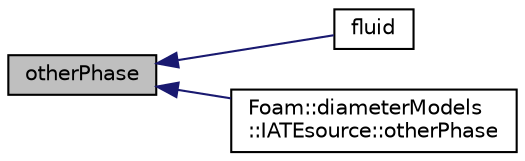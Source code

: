 digraph "otherPhase"
{
  bgcolor="transparent";
  edge [fontname="Helvetica",fontsize="10",labelfontname="Helvetica",labelfontsize="10"];
  node [fontname="Helvetica",fontsize="10",shape=record];
  rankdir="LR";
  Node290 [label="otherPhase",height=0.2,width=0.4,color="black", fillcolor="grey75", style="filled", fontcolor="black"];
  Node290 -> Node291 [dir="back",color="midnightblue",fontsize="10",style="solid",fontname="Helvetica"];
  Node291 [label="fluid",height=0.2,width=0.4,color="black",URL="$a33017.html#aeb0eb2643aabbc04d5d57d79371f62f5",tooltip="Return the twoPhaseSystem to which this phase belongs. "];
  Node290 -> Node292 [dir="back",color="midnightblue",fontsize="10",style="solid",fontname="Helvetica"];
  Node292 [label="Foam::diameterModels\l::IATEsource::otherPhase",height=0.2,width=0.4,color="black",URL="$a33645.html#a71db3c445b7e9ba369fa6f2881c32c24"];
}
